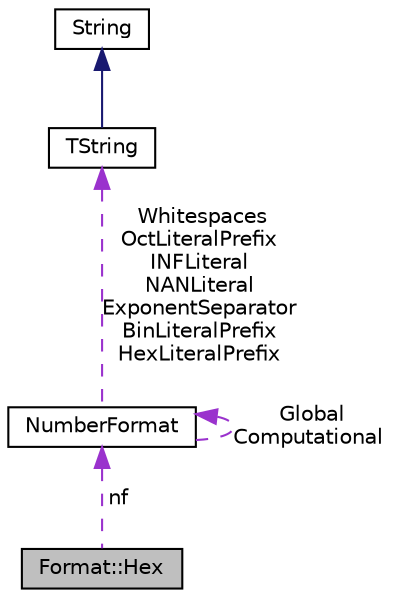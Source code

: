 digraph "Format::Hex"
{
  edge [fontname="Helvetica",fontsize="10",labelfontname="Helvetica",labelfontsize="10"];
  node [fontname="Helvetica",fontsize="10",shape=record];
  Node1 [label="Format::Hex",height=0.2,width=0.4,color="black", fillcolor="grey75", style="filled", fontcolor="black"];
  Node2 -> Node1 [dir="back",color="darkorchid3",fontsize="10",style="dashed",label=" nf" ,fontname="Helvetica"];
  Node2 [label="NumberFormat",height=0.2,width=0.4,color="black", fillcolor="white", style="filled",URL="$classaworx_1_1lib_1_1strings_1_1NumberFormat.html"];
  Node2 -> Node2 [dir="back",color="darkorchid3",fontsize="10",style="dashed",label=" Global\nComputational" ,fontname="Helvetica"];
  Node3 -> Node2 [dir="back",color="darkorchid3",fontsize="10",style="dashed",label=" Whitespaces\nOctLiteralPrefix\nINFLiteral\nNANLiteral\nExponentSeparator\nBinLiteralPrefix\nHexLiteralPrefix" ,fontname="Helvetica"];
  Node3 [label="TString",height=0.2,width=0.4,color="black", fillcolor="white", style="filled",URL="$classaworx_1_1lib_1_1strings_1_1TString.html"];
  Node4 -> Node3 [dir="back",color="midnightblue",fontsize="10",style="solid",fontname="Helvetica"];
  Node4 [label="String",height=0.2,width=0.4,color="black", fillcolor="white", style="filled",URL="$classaworx_1_1lib_1_1strings_1_1String.html"];
}
